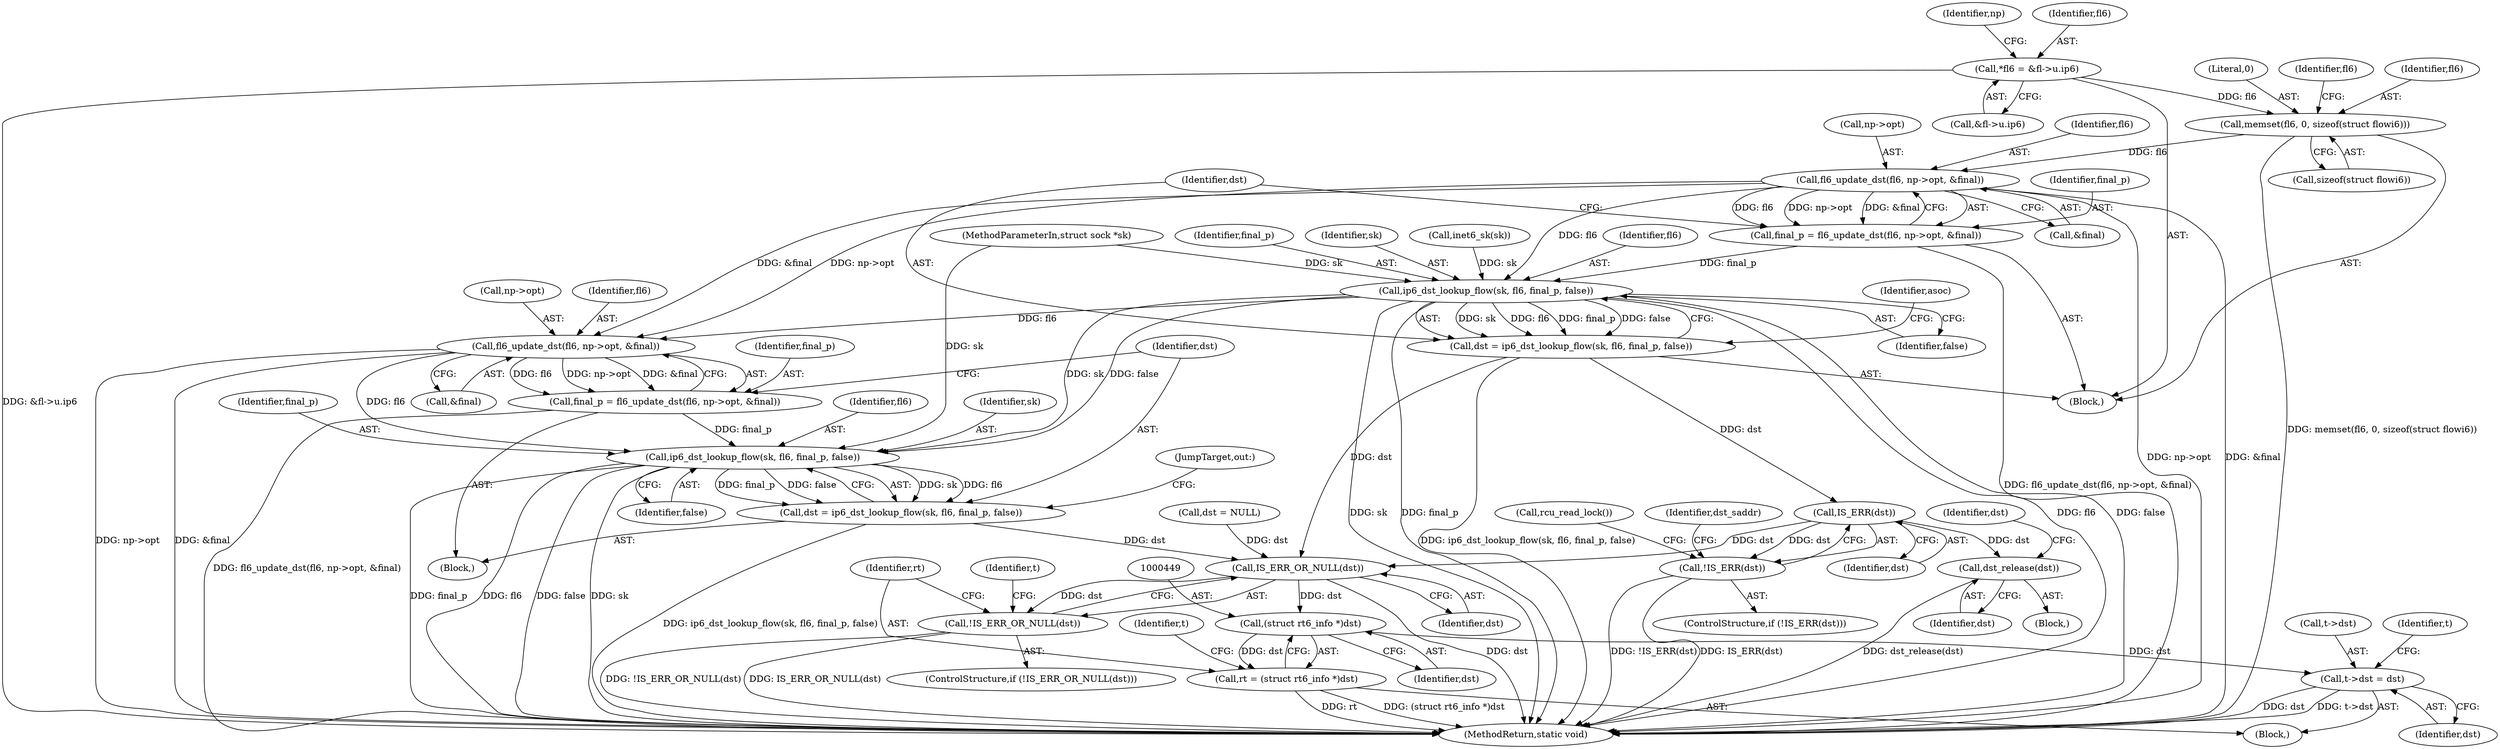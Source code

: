 digraph "0_linux_95ee62083cb6453e056562d91f597552021e6ae7@API" {
"1000157" [label="(Call,memset(fl6, 0, sizeof(struct flowi6)))"];
"1000122" [label="(Call,*fl6 = &fl->u.ip6)"];
"1000254" [label="(Call,fl6_update_dst(fl6, np->opt, &final))"];
"1000252" [label="(Call,final_p = fl6_update_dst(fl6, np->opt, &final))"];
"1000263" [label="(Call,ip6_dst_lookup_flow(sk, fl6, final_p, false))"];
"1000261" [label="(Call,dst = ip6_dst_lookup_flow(sk, fl6, final_p, false))"];
"1000288" [label="(Call,IS_ERR(dst))"];
"1000287" [label="(Call,!IS_ERR(dst))"];
"1000338" [label="(Call,dst_release(dst))"];
"1000442" [label="(Call,IS_ERR_OR_NULL(dst))"];
"1000441" [label="(Call,!IS_ERR_OR_NULL(dst))"];
"1000448" [label="(Call,(struct rt6_info *)dst)"];
"1000446" [label="(Call,rt = (struct rt6_info *)dst)"];
"1000451" [label="(Call,t->dst = dst)"];
"1000425" [label="(Call,fl6_update_dst(fl6, np->opt, &final))"];
"1000423" [label="(Call,final_p = fl6_update_dst(fl6, np->opt, &final))"];
"1000434" [label="(Call,ip6_dst_lookup_flow(sk, fl6, final_p, false))"];
"1000432" [label="(Call,dst = ip6_dst_lookup_flow(sk, fl6, final_p, false))"];
"1000423" [label="(Call,final_p = fl6_update_dst(fl6, np->opt, &final))"];
"1000160" [label="(Call,sizeof(struct flowi6))"];
"1000486" [label="(Identifier,t)"];
"1000157" [label="(Call,memset(fl6, 0, sizeof(struct flowi6)))"];
"1000263" [label="(Call,ip6_dst_lookup_flow(sk, fl6, final_p, false))"];
"1000430" [label="(Call,&final)"];
"1000491" [label="(MethodReturn,static void)"];
"1000340" [label="(Call,dst = NULL)"];
"1000288" [label="(Call,IS_ERR(dst))"];
"1000158" [label="(Identifier,fl6)"];
"1000261" [label="(Call,dst = ip6_dst_lookup_flow(sk, fl6, final_p, false))"];
"1000265" [label="(Identifier,fl6)"];
"1000424" [label="(Identifier,final_p)"];
"1000433" [label="(Identifier,dst)"];
"1000448" [label="(Call,(struct rt6_info *)dst)"];
"1000122" [label="(Call,*fl6 = &fl->u.ip6)"];
"1000425" [label="(Call,fl6_update_dst(fl6, np->opt, &final))"];
"1000271" [label="(Identifier,asoc)"];
"1000266" [label="(Identifier,final_p)"];
"1000286" [label="(ControlStructure,if (!IS_ERR(dst)))"];
"1000447" [label="(Identifier,rt)"];
"1000435" [label="(Identifier,sk)"];
"1000256" [label="(Call,np->opt)"];
"1000109" [label="(MethodParameterIn,struct sock *sk)"];
"1000339" [label="(Identifier,dst)"];
"1000444" [label="(Block,)"];
"1000450" [label="(Identifier,dst)"];
"1000437" [label="(Identifier,final_p)"];
"1000458" [label="(Identifier,t)"];
"1000293" [label="(Identifier,dst_saddr)"];
"1000264" [label="(Identifier,sk)"];
"1000254" [label="(Call,fl6_update_dst(fl6, np->opt, &final))"];
"1000338" [label="(Call,dst_release(dst))"];
"1000290" [label="(Block,)"];
"1000134" [label="(Call,inet6_sk(sk))"];
"1000159" [label="(Literal,0)"];
"1000262" [label="(Identifier,dst)"];
"1000443" [label="(Identifier,dst)"];
"1000440" [label="(ControlStructure,if (!IS_ERR_OR_NULL(dst)))"];
"1000439" [label="(JumpTarget,out:)"];
"1000133" [label="(Identifier,np)"];
"1000110" [label="(Block,)"];
"1000451" [label="(Call,t->dst = dst)"];
"1000426" [label="(Identifier,fl6)"];
"1000427" [label="(Call,np->opt)"];
"1000164" [label="(Identifier,fl6)"];
"1000289" [label="(Identifier,dst)"];
"1000432" [label="(Call,dst = ip6_dst_lookup_flow(sk, fl6, final_p, false))"];
"1000404" [label="(Block,)"];
"1000341" [label="(Identifier,dst)"];
"1000343" [label="(Call,rcu_read_lock())"];
"1000442" [label="(Call,IS_ERR_OR_NULL(dst))"];
"1000287" [label="(Call,!IS_ERR(dst))"];
"1000259" [label="(Call,&final)"];
"1000453" [label="(Identifier,t)"];
"1000455" [label="(Identifier,dst)"];
"1000452" [label="(Call,t->dst)"];
"1000438" [label="(Identifier,false)"];
"1000252" [label="(Call,final_p = fl6_update_dst(fl6, np->opt, &final))"];
"1000253" [label="(Identifier,final_p)"];
"1000436" [label="(Identifier,fl6)"];
"1000446" [label="(Call,rt = (struct rt6_info *)dst)"];
"1000434" [label="(Call,ip6_dst_lookup_flow(sk, fl6, final_p, false))"];
"1000267" [label="(Identifier,false)"];
"1000441" [label="(Call,!IS_ERR_OR_NULL(dst))"];
"1000123" [label="(Identifier,fl6)"];
"1000124" [label="(Call,&fl->u.ip6)"];
"1000255" [label="(Identifier,fl6)"];
"1000157" -> "1000110"  [label="AST: "];
"1000157" -> "1000160"  [label="CFG: "];
"1000158" -> "1000157"  [label="AST: "];
"1000159" -> "1000157"  [label="AST: "];
"1000160" -> "1000157"  [label="AST: "];
"1000164" -> "1000157"  [label="CFG: "];
"1000157" -> "1000491"  [label="DDG: memset(fl6, 0, sizeof(struct flowi6))"];
"1000122" -> "1000157"  [label="DDG: fl6"];
"1000157" -> "1000254"  [label="DDG: fl6"];
"1000122" -> "1000110"  [label="AST: "];
"1000122" -> "1000124"  [label="CFG: "];
"1000123" -> "1000122"  [label="AST: "];
"1000124" -> "1000122"  [label="AST: "];
"1000133" -> "1000122"  [label="CFG: "];
"1000122" -> "1000491"  [label="DDG: &fl->u.ip6"];
"1000254" -> "1000252"  [label="AST: "];
"1000254" -> "1000259"  [label="CFG: "];
"1000255" -> "1000254"  [label="AST: "];
"1000256" -> "1000254"  [label="AST: "];
"1000259" -> "1000254"  [label="AST: "];
"1000252" -> "1000254"  [label="CFG: "];
"1000254" -> "1000491"  [label="DDG: &final"];
"1000254" -> "1000491"  [label="DDG: np->opt"];
"1000254" -> "1000252"  [label="DDG: fl6"];
"1000254" -> "1000252"  [label="DDG: np->opt"];
"1000254" -> "1000252"  [label="DDG: &final"];
"1000254" -> "1000263"  [label="DDG: fl6"];
"1000254" -> "1000425"  [label="DDG: np->opt"];
"1000254" -> "1000425"  [label="DDG: &final"];
"1000252" -> "1000110"  [label="AST: "];
"1000253" -> "1000252"  [label="AST: "];
"1000262" -> "1000252"  [label="CFG: "];
"1000252" -> "1000491"  [label="DDG: fl6_update_dst(fl6, np->opt, &final)"];
"1000252" -> "1000263"  [label="DDG: final_p"];
"1000263" -> "1000261"  [label="AST: "];
"1000263" -> "1000267"  [label="CFG: "];
"1000264" -> "1000263"  [label="AST: "];
"1000265" -> "1000263"  [label="AST: "];
"1000266" -> "1000263"  [label="AST: "];
"1000267" -> "1000263"  [label="AST: "];
"1000261" -> "1000263"  [label="CFG: "];
"1000263" -> "1000491"  [label="DDG: fl6"];
"1000263" -> "1000491"  [label="DDG: false"];
"1000263" -> "1000491"  [label="DDG: sk"];
"1000263" -> "1000491"  [label="DDG: final_p"];
"1000263" -> "1000261"  [label="DDG: sk"];
"1000263" -> "1000261"  [label="DDG: fl6"];
"1000263" -> "1000261"  [label="DDG: final_p"];
"1000263" -> "1000261"  [label="DDG: false"];
"1000134" -> "1000263"  [label="DDG: sk"];
"1000109" -> "1000263"  [label="DDG: sk"];
"1000263" -> "1000425"  [label="DDG: fl6"];
"1000263" -> "1000434"  [label="DDG: sk"];
"1000263" -> "1000434"  [label="DDG: false"];
"1000261" -> "1000110"  [label="AST: "];
"1000262" -> "1000261"  [label="AST: "];
"1000271" -> "1000261"  [label="CFG: "];
"1000261" -> "1000491"  [label="DDG: ip6_dst_lookup_flow(sk, fl6, final_p, false)"];
"1000261" -> "1000288"  [label="DDG: dst"];
"1000261" -> "1000442"  [label="DDG: dst"];
"1000288" -> "1000287"  [label="AST: "];
"1000288" -> "1000289"  [label="CFG: "];
"1000289" -> "1000288"  [label="AST: "];
"1000287" -> "1000288"  [label="CFG: "];
"1000288" -> "1000287"  [label="DDG: dst"];
"1000288" -> "1000338"  [label="DDG: dst"];
"1000288" -> "1000442"  [label="DDG: dst"];
"1000287" -> "1000286"  [label="AST: "];
"1000293" -> "1000287"  [label="CFG: "];
"1000343" -> "1000287"  [label="CFG: "];
"1000287" -> "1000491"  [label="DDG: !IS_ERR(dst)"];
"1000287" -> "1000491"  [label="DDG: IS_ERR(dst)"];
"1000338" -> "1000290"  [label="AST: "];
"1000338" -> "1000339"  [label="CFG: "];
"1000339" -> "1000338"  [label="AST: "];
"1000341" -> "1000338"  [label="CFG: "];
"1000338" -> "1000491"  [label="DDG: dst_release(dst)"];
"1000442" -> "1000441"  [label="AST: "];
"1000442" -> "1000443"  [label="CFG: "];
"1000443" -> "1000442"  [label="AST: "];
"1000441" -> "1000442"  [label="CFG: "];
"1000442" -> "1000491"  [label="DDG: dst"];
"1000442" -> "1000441"  [label="DDG: dst"];
"1000432" -> "1000442"  [label="DDG: dst"];
"1000340" -> "1000442"  [label="DDG: dst"];
"1000442" -> "1000448"  [label="DDG: dst"];
"1000441" -> "1000440"  [label="AST: "];
"1000447" -> "1000441"  [label="CFG: "];
"1000486" -> "1000441"  [label="CFG: "];
"1000441" -> "1000491"  [label="DDG: IS_ERR_OR_NULL(dst)"];
"1000441" -> "1000491"  [label="DDG: !IS_ERR_OR_NULL(dst)"];
"1000448" -> "1000446"  [label="AST: "];
"1000448" -> "1000450"  [label="CFG: "];
"1000449" -> "1000448"  [label="AST: "];
"1000450" -> "1000448"  [label="AST: "];
"1000446" -> "1000448"  [label="CFG: "];
"1000448" -> "1000446"  [label="DDG: dst"];
"1000448" -> "1000451"  [label="DDG: dst"];
"1000446" -> "1000444"  [label="AST: "];
"1000447" -> "1000446"  [label="AST: "];
"1000453" -> "1000446"  [label="CFG: "];
"1000446" -> "1000491"  [label="DDG: rt"];
"1000446" -> "1000491"  [label="DDG: (struct rt6_info *)dst"];
"1000451" -> "1000444"  [label="AST: "];
"1000451" -> "1000455"  [label="CFG: "];
"1000452" -> "1000451"  [label="AST: "];
"1000455" -> "1000451"  [label="AST: "];
"1000458" -> "1000451"  [label="CFG: "];
"1000451" -> "1000491"  [label="DDG: dst"];
"1000451" -> "1000491"  [label="DDG: t->dst"];
"1000425" -> "1000423"  [label="AST: "];
"1000425" -> "1000430"  [label="CFG: "];
"1000426" -> "1000425"  [label="AST: "];
"1000427" -> "1000425"  [label="AST: "];
"1000430" -> "1000425"  [label="AST: "];
"1000423" -> "1000425"  [label="CFG: "];
"1000425" -> "1000491"  [label="DDG: np->opt"];
"1000425" -> "1000491"  [label="DDG: &final"];
"1000425" -> "1000423"  [label="DDG: fl6"];
"1000425" -> "1000423"  [label="DDG: np->opt"];
"1000425" -> "1000423"  [label="DDG: &final"];
"1000425" -> "1000434"  [label="DDG: fl6"];
"1000423" -> "1000404"  [label="AST: "];
"1000424" -> "1000423"  [label="AST: "];
"1000433" -> "1000423"  [label="CFG: "];
"1000423" -> "1000491"  [label="DDG: fl6_update_dst(fl6, np->opt, &final)"];
"1000423" -> "1000434"  [label="DDG: final_p"];
"1000434" -> "1000432"  [label="AST: "];
"1000434" -> "1000438"  [label="CFG: "];
"1000435" -> "1000434"  [label="AST: "];
"1000436" -> "1000434"  [label="AST: "];
"1000437" -> "1000434"  [label="AST: "];
"1000438" -> "1000434"  [label="AST: "];
"1000432" -> "1000434"  [label="CFG: "];
"1000434" -> "1000491"  [label="DDG: fl6"];
"1000434" -> "1000491"  [label="DDG: final_p"];
"1000434" -> "1000491"  [label="DDG: false"];
"1000434" -> "1000491"  [label="DDG: sk"];
"1000434" -> "1000432"  [label="DDG: sk"];
"1000434" -> "1000432"  [label="DDG: fl6"];
"1000434" -> "1000432"  [label="DDG: final_p"];
"1000434" -> "1000432"  [label="DDG: false"];
"1000109" -> "1000434"  [label="DDG: sk"];
"1000432" -> "1000404"  [label="AST: "];
"1000433" -> "1000432"  [label="AST: "];
"1000439" -> "1000432"  [label="CFG: "];
"1000432" -> "1000491"  [label="DDG: ip6_dst_lookup_flow(sk, fl6, final_p, false)"];
}
